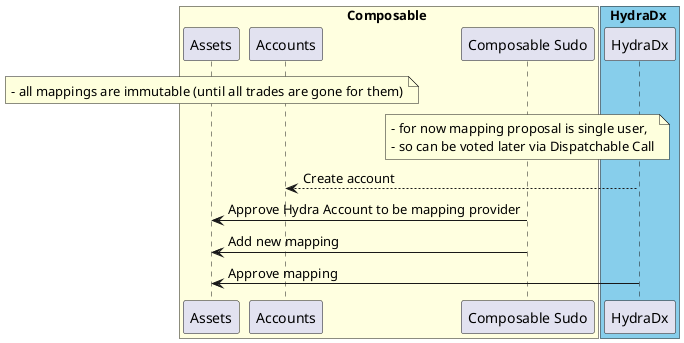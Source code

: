@startuml

box Composable #LightYellow
  participant "Assets" as pas
  note over pas
    - all mappings are immutable (until all trades are gone for them)
  end note
  participant "Accounts" as pa
  participant "Composable Sudo" as pac
  note over pac
    - for now mapping proposal is single user,
    - so can be voted later via Dispatchable Call
  end note

end box

box HydraDx #SkyBlue
  participant "HydraDx" as pah
end box

pah --> pa : Create account

pac -> pas: Approve Hydra Account to be mapping provider

pac -> pas: Add new mapping

pah -> pas: Approve mapping


@enduml
